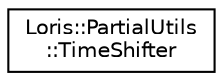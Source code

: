 digraph "Graphical Class Hierarchy"
{
 // LATEX_PDF_SIZE
  edge [fontname="Helvetica",fontsize="10",labelfontname="Helvetica",labelfontsize="10"];
  node [fontname="Helvetica",fontsize="10",shape=record];
  rankdir="LR";
  Node0 [label="Loris::PartialUtils\l::TimeShifter",height=0.2,width=0.4,color="black", fillcolor="white", style="filled",URL="$a00287.html",tooltip=" "];
}
